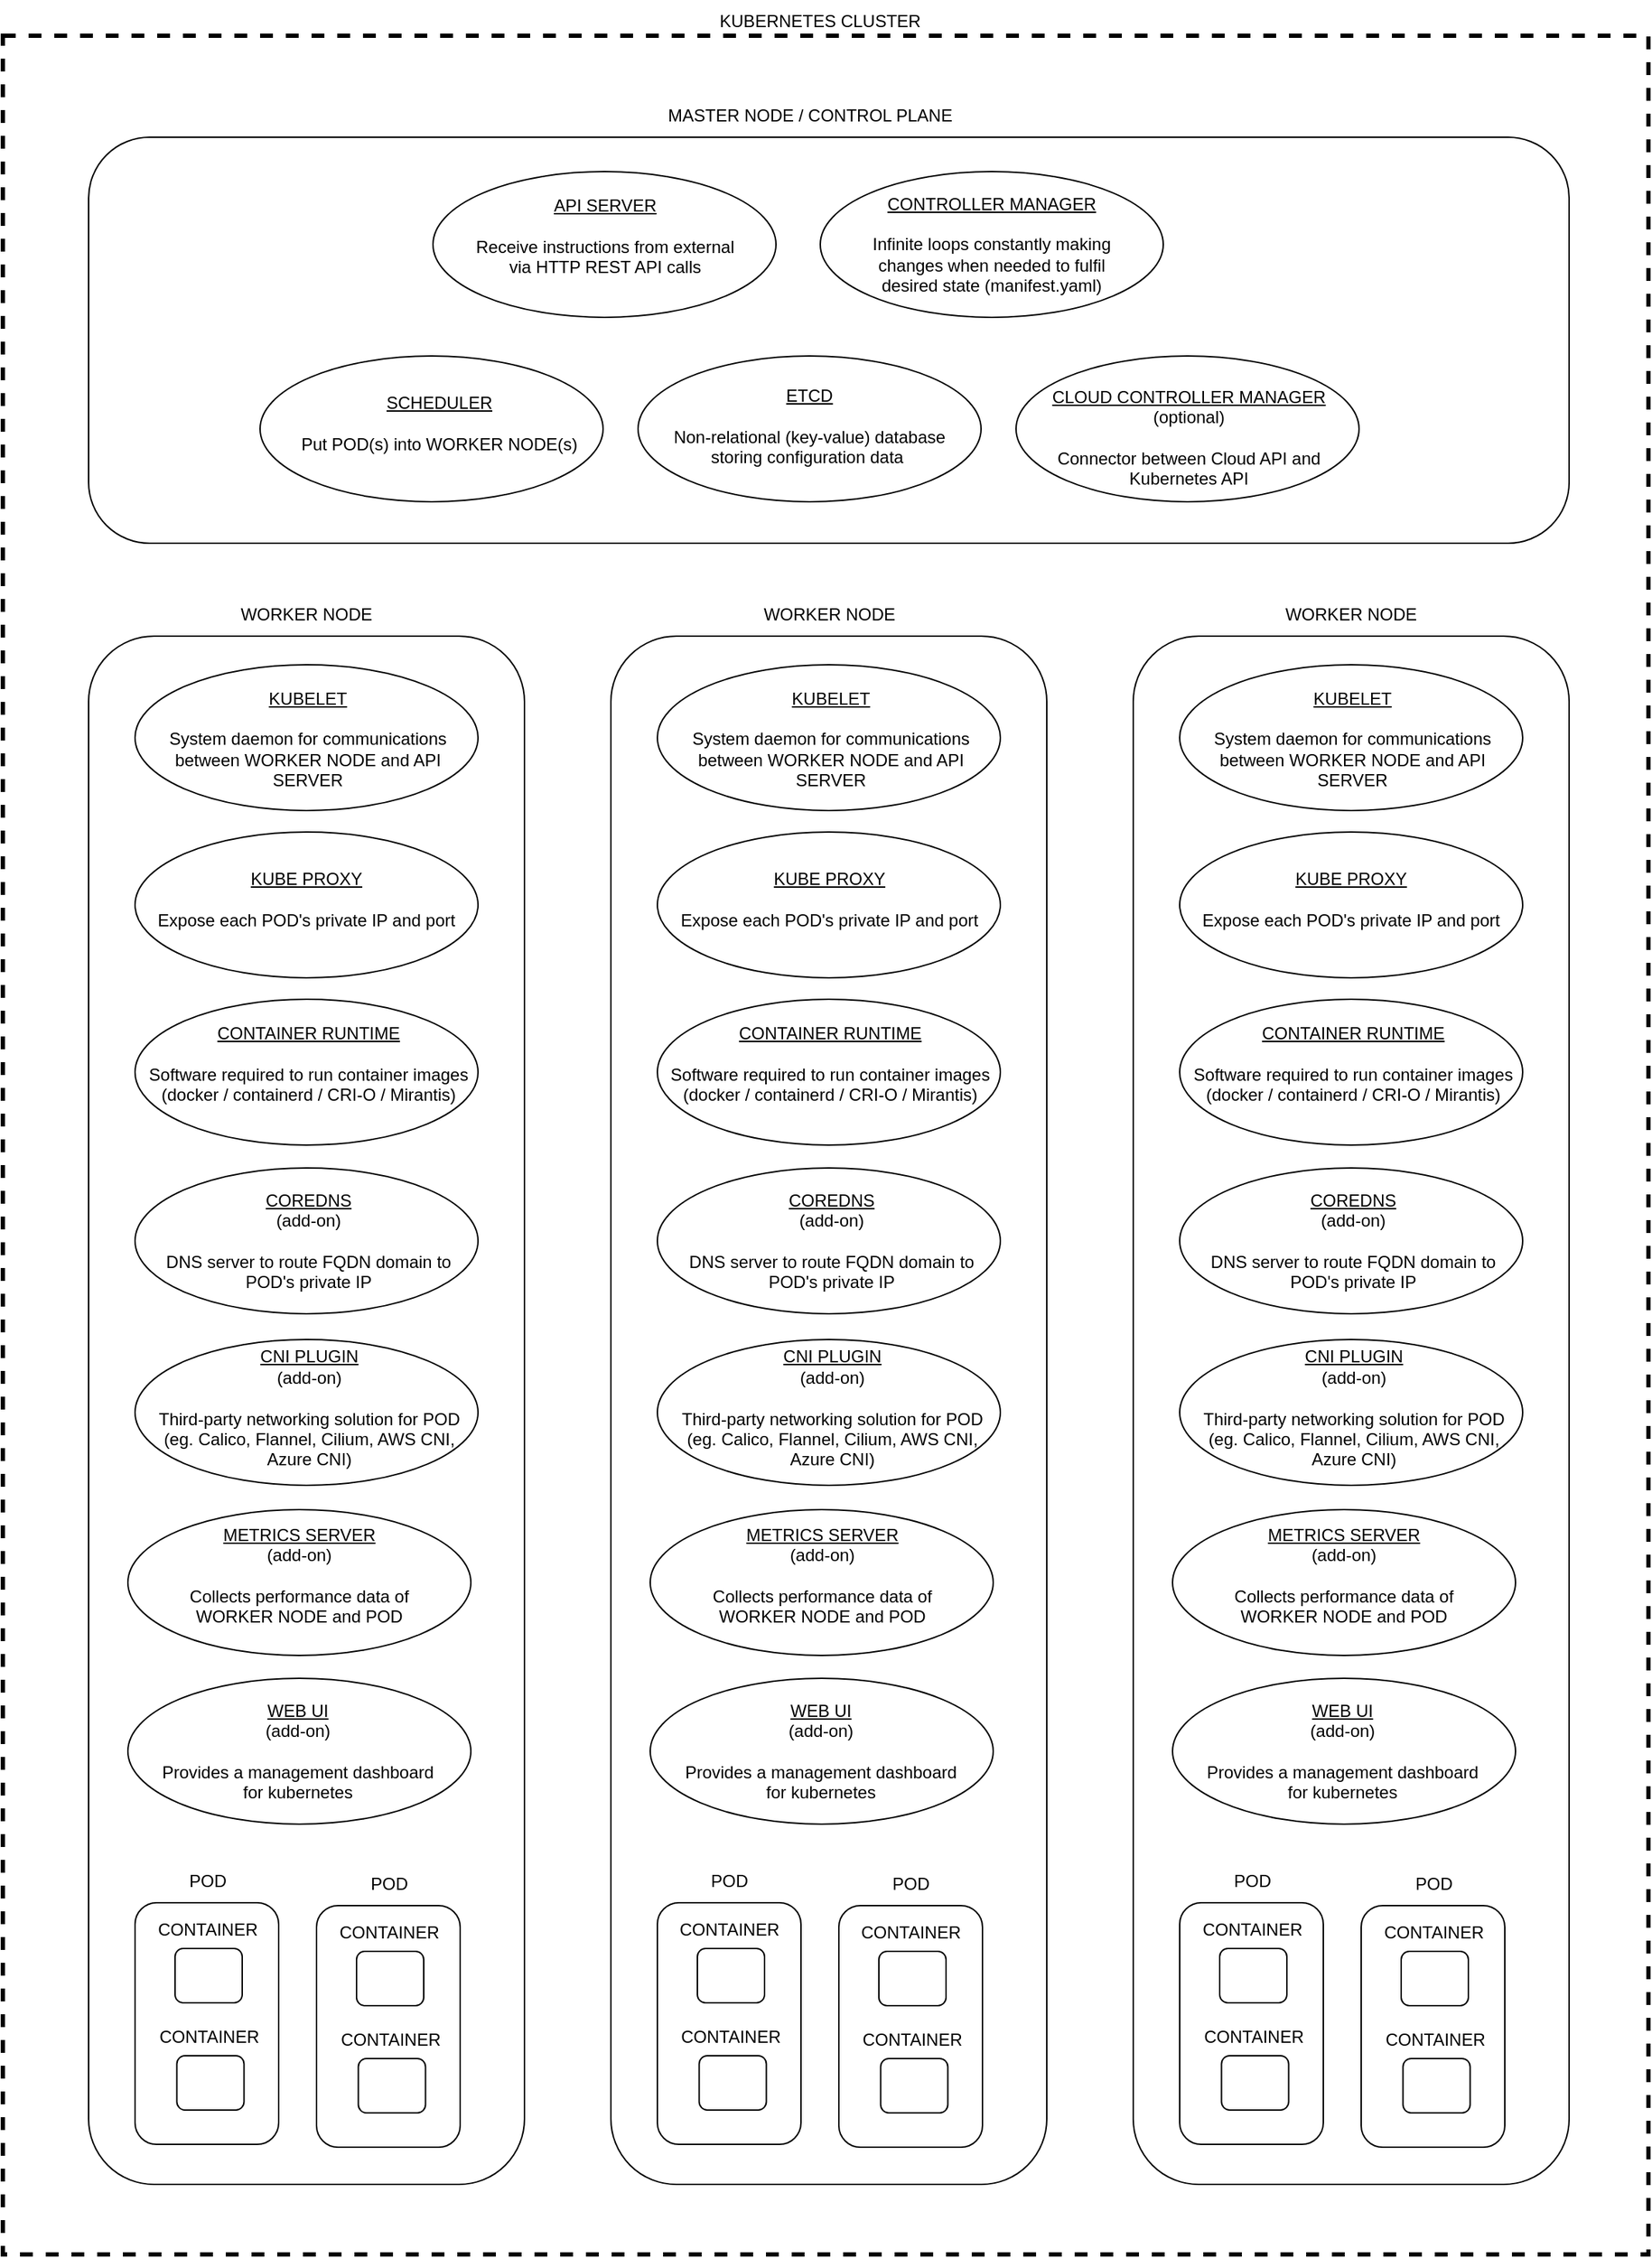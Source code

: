 <mxfile version="22.0.2" type="device">
  <diagram name="Page-1" id="2U9mXMDFkQdWKMgx4MdH">
    <mxGraphModel dx="1234" dy="1214" grid="0" gridSize="10" guides="1" tooltips="1" connect="1" arrows="1" fold="1" page="1" pageScale="1" pageWidth="827" pageHeight="1169" math="0" shadow="0">
      <root>
        <mxCell id="0" />
        <mxCell id="1" parent="0" />
        <mxCell id="VsSTc1LzKZpiPV4-nfJD-3" value="" style="rounded=0;whiteSpace=wrap;html=1;fillColor=none;strokeWidth=3;dashed=1;" vertex="1" parent="1">
          <mxGeometry x="95" y="46" width="1151.5" height="1552" as="geometry" />
        </mxCell>
        <mxCell id="VsSTc1LzKZpiPV4-nfJD-32" value="" style="ellipse;whiteSpace=wrap;html=1;fillColor=none;" vertex="1" parent="1">
          <mxGeometry x="275" y="270" width="240" height="102" as="geometry" />
        </mxCell>
        <mxCell id="VsSTc1LzKZpiPV4-nfJD-31" value="" style="ellipse;whiteSpace=wrap;html=1;fillColor=none;" vertex="1" parent="1">
          <mxGeometry x="804" y="270" width="240" height="102" as="geometry" />
        </mxCell>
        <mxCell id="VsSTc1LzKZpiPV4-nfJD-30" value="" style="ellipse;whiteSpace=wrap;html=1;fillColor=none;" vertex="1" parent="1">
          <mxGeometry x="667" y="141" width="240" height="102" as="geometry" />
        </mxCell>
        <mxCell id="VsSTc1LzKZpiPV4-nfJD-1" value="" style="rounded=1;whiteSpace=wrap;html=1;fillColor=none;strokeWidth=1;" vertex="1" parent="1">
          <mxGeometry x="155" y="117" width="1036" height="284" as="geometry" />
        </mxCell>
        <mxCell id="VsSTc1LzKZpiPV4-nfJD-2" value="KUBERNETES CLUSTER" style="text;html=1;strokeColor=none;fillColor=none;align=center;verticalAlign=middle;whiteSpace=wrap;rounded=0;" vertex="1" parent="1">
          <mxGeometry x="568.5" y="21" width="196" height="30" as="geometry" />
        </mxCell>
        <mxCell id="VsSTc1LzKZpiPV4-nfJD-4" value="MASTER NODE / CONTROL PLANE" style="text;html=1;strokeColor=none;fillColor=none;align=center;verticalAlign=middle;whiteSpace=wrap;rounded=0;" vertex="1" parent="1">
          <mxGeometry x="554.5" y="87" width="210" height="30" as="geometry" />
        </mxCell>
        <mxCell id="VsSTc1LzKZpiPV4-nfJD-5" value="WORKER NODE" style="text;html=1;strokeColor=none;fillColor=none;align=center;verticalAlign=middle;whiteSpace=wrap;rounded=0;" vertex="1" parent="1">
          <mxGeometry x="251" y="436" width="113" height="30" as="geometry" />
        </mxCell>
        <mxCell id="VsSTc1LzKZpiPV4-nfJD-12" value="" style="rounded=1;whiteSpace=wrap;html=1;fillColor=none;strokeWidth=1;" vertex="1" parent="1">
          <mxGeometry x="155" y="466" width="305" height="1083" as="geometry" />
        </mxCell>
        <mxCell id="VsSTc1LzKZpiPV4-nfJD-15" value="&lt;u&gt;CLOUD CONTROLLER MANAGER&lt;/u&gt;&lt;br&gt;(optional)&lt;br&gt;&lt;br&gt;Connector between Cloud API and Kubernetes API" style="text;html=1;strokeColor=none;fillColor=none;align=center;verticalAlign=middle;whiteSpace=wrap;rounded=0;" vertex="1" parent="1">
          <mxGeometry x="827" y="286" width="196" height="81" as="geometry" />
        </mxCell>
        <mxCell id="VsSTc1LzKZpiPV4-nfJD-28" value="" style="ellipse;whiteSpace=wrap;html=1;fillColor=none;" vertex="1" parent="1">
          <mxGeometry x="539.5" y="270" width="240" height="102" as="geometry" />
        </mxCell>
        <mxCell id="VsSTc1LzKZpiPV4-nfJD-11" value="&lt;u&gt;CONTROLLER MANAGER&lt;/u&gt;&lt;br&gt;&lt;br&gt;Infinite loops constantly making changes when needed to fulfil desired state (manifest.yaml)" style="text;html=1;strokeColor=none;fillColor=none;align=center;verticalAlign=middle;whiteSpace=wrap;rounded=0;" vertex="1" parent="1">
          <mxGeometry x="697" y="151.5" width="180" height="81" as="geometry" />
        </mxCell>
        <mxCell id="VsSTc1LzKZpiPV4-nfJD-7" value="&lt;u&gt;API SERVER&lt;/u&gt;&lt;br&gt;&lt;br&gt;Receive instructions from external via HTTP REST API calls" style="text;html=1;strokeColor=none;fillColor=none;align=center;verticalAlign=middle;whiteSpace=wrap;rounded=0;" vertex="1" parent="1">
          <mxGeometry x="422.5" y="155" width="187" height="62" as="geometry" />
        </mxCell>
        <mxCell id="VsSTc1LzKZpiPV4-nfJD-10" value="&lt;u&gt;ETCD&lt;/u&gt;&lt;br&gt;&lt;br&gt;Non-relational (key-value) database storing configuration data&amp;nbsp;" style="text;html=1;strokeColor=none;fillColor=none;align=center;verticalAlign=middle;whiteSpace=wrap;rounded=0;" vertex="1" parent="1">
          <mxGeometry x="557" y="288" width="205" height="62" as="geometry" />
        </mxCell>
        <mxCell id="VsSTc1LzKZpiPV4-nfJD-9" value="&lt;u&gt;SCHEDULER&lt;/u&gt;&lt;br&gt;&lt;br&gt;Put POD(s) into WORKER NODE(s)" style="text;html=1;strokeColor=none;fillColor=none;align=center;verticalAlign=middle;whiteSpace=wrap;rounded=0;" vertex="1" parent="1">
          <mxGeometry x="300.5" y="288" width="198.5" height="58" as="geometry" />
        </mxCell>
        <mxCell id="VsSTc1LzKZpiPV4-nfJD-29" value="" style="ellipse;whiteSpace=wrap;html=1;fillColor=none;" vertex="1" parent="1">
          <mxGeometry x="396" y="141" width="240" height="102" as="geometry" />
        </mxCell>
        <mxCell id="VsSTc1LzKZpiPV4-nfJD-18" value="&lt;u&gt;CONTAINER RUNTIME&lt;/u&gt;&lt;br&gt;&lt;br&gt;Software required to run container images (docker / containerd / CRI-O / Mirantis)" style="text;html=1;strokeColor=none;fillColor=none;align=center;verticalAlign=middle;whiteSpace=wrap;rounded=0;" vertex="1" parent="1">
          <mxGeometry x="187.5" y="732" width="242" height="66" as="geometry" />
        </mxCell>
        <mxCell id="VsSTc1LzKZpiPV4-nfJD-36" value="" style="ellipse;whiteSpace=wrap;html=1;fillColor=none;" vertex="1" parent="1">
          <mxGeometry x="187.5" y="486" width="240" height="102" as="geometry" />
        </mxCell>
        <mxCell id="VsSTc1LzKZpiPV4-nfJD-37" value="" style="ellipse;whiteSpace=wrap;html=1;fillColor=none;" vertex="1" parent="1">
          <mxGeometry x="187.5" y="603" width="240" height="102" as="geometry" />
        </mxCell>
        <mxCell id="VsSTc1LzKZpiPV4-nfJD-38" value="" style="ellipse;whiteSpace=wrap;html=1;fillColor=none;" vertex="1" parent="1">
          <mxGeometry x="187.5" y="720" width="240" height="102" as="geometry" />
        </mxCell>
        <mxCell id="VsSTc1LzKZpiPV4-nfJD-51" value="&lt;u&gt;KUBE PROXY&lt;/u&gt;&lt;br&gt;&lt;br&gt;Expose each POD&#39;s private IP and port" style="text;html=1;strokeColor=none;fillColor=none;align=center;verticalAlign=middle;whiteSpace=wrap;rounded=0;" vertex="1" parent="1">
          <mxGeometry x="200" y="614" width="215" height="71" as="geometry" />
        </mxCell>
        <mxCell id="VsSTc1LzKZpiPV4-nfJD-53" value="" style="rounded=1;whiteSpace=wrap;html=1;fillColor=none;strokeWidth=1;" vertex="1" parent="1">
          <mxGeometry x="187.5" y="1352" width="100.5" height="169" as="geometry" />
        </mxCell>
        <mxCell id="VsSTc1LzKZpiPV4-nfJD-56" value="POD" style="text;html=1;strokeColor=none;fillColor=none;align=center;verticalAlign=middle;whiteSpace=wrap;rounded=0;" vertex="1" parent="1">
          <mxGeometry x="206.5" y="1322" width="62.5" height="30" as="geometry" />
        </mxCell>
        <mxCell id="VsSTc1LzKZpiPV4-nfJD-70" value="&lt;u&gt;KUBELET&lt;/u&gt;&lt;br&gt;&lt;br&gt;System daemon for communications between WORKER NODE and API SERVER" style="text;html=1;strokeColor=none;fillColor=none;align=center;verticalAlign=middle;whiteSpace=wrap;rounded=0;" vertex="1" parent="1">
          <mxGeometry x="208" y="499" width="201" height="77" as="geometry" />
        </mxCell>
        <mxCell id="VsSTc1LzKZpiPV4-nfJD-83" value="" style="rounded=1;whiteSpace=wrap;html=1;fillColor=none;strokeWidth=1;" vertex="1" parent="1">
          <mxGeometry x="216.75" y="1459" width="47" height="38" as="geometry" />
        </mxCell>
        <mxCell id="VsSTc1LzKZpiPV4-nfJD-84" value="CONTAINER" style="text;html=1;strokeColor=none;fillColor=none;align=center;verticalAlign=middle;whiteSpace=wrap;rounded=0;" vertex="1" parent="1">
          <mxGeometry x="207.75" y="1431" width="62.5" height="30" as="geometry" />
        </mxCell>
        <mxCell id="VsSTc1LzKZpiPV4-nfJD-89" value="" style="rounded=1;whiteSpace=wrap;html=1;fillColor=none;strokeWidth=1;" vertex="1" parent="1">
          <mxGeometry x="215.5" y="1384" width="47" height="38" as="geometry" />
        </mxCell>
        <mxCell id="VsSTc1LzKZpiPV4-nfJD-90" value="CONTAINER" style="text;html=1;strokeColor=none;fillColor=none;align=center;verticalAlign=middle;whiteSpace=wrap;rounded=0;" vertex="1" parent="1">
          <mxGeometry x="206.5" y="1356" width="62.5" height="30" as="geometry" />
        </mxCell>
        <mxCell id="VsSTc1LzKZpiPV4-nfJD-93" value="" style="rounded=1;whiteSpace=wrap;html=1;fillColor=none;strokeWidth=1;" vertex="1" parent="1">
          <mxGeometry x="314.5" y="1354" width="100.5" height="169" as="geometry" />
        </mxCell>
        <mxCell id="VsSTc1LzKZpiPV4-nfJD-94" value="POD" style="text;html=1;strokeColor=none;fillColor=none;align=center;verticalAlign=middle;whiteSpace=wrap;rounded=0;" vertex="1" parent="1">
          <mxGeometry x="333.5" y="1324" width="62.5" height="30" as="geometry" />
        </mxCell>
        <mxCell id="VsSTc1LzKZpiPV4-nfJD-95" value="" style="rounded=1;whiteSpace=wrap;html=1;fillColor=none;strokeWidth=1;" vertex="1" parent="1">
          <mxGeometry x="343.75" y="1461" width="47" height="38" as="geometry" />
        </mxCell>
        <mxCell id="VsSTc1LzKZpiPV4-nfJD-96" value="CONTAINER" style="text;html=1;strokeColor=none;fillColor=none;align=center;verticalAlign=middle;whiteSpace=wrap;rounded=0;" vertex="1" parent="1">
          <mxGeometry x="334.75" y="1433" width="62.5" height="30" as="geometry" />
        </mxCell>
        <mxCell id="VsSTc1LzKZpiPV4-nfJD-97" value="" style="rounded=1;whiteSpace=wrap;html=1;fillColor=none;strokeWidth=1;" vertex="1" parent="1">
          <mxGeometry x="342.5" y="1386" width="47" height="38" as="geometry" />
        </mxCell>
        <mxCell id="VsSTc1LzKZpiPV4-nfJD-98" value="CONTAINER" style="text;html=1;strokeColor=none;fillColor=none;align=center;verticalAlign=middle;whiteSpace=wrap;rounded=0;" vertex="1" parent="1">
          <mxGeometry x="333.5" y="1358" width="62.5" height="30" as="geometry" />
        </mxCell>
        <mxCell id="VsSTc1LzKZpiPV4-nfJD-125" value="" style="ellipse;whiteSpace=wrap;html=1;fillColor=none;" vertex="1" parent="1">
          <mxGeometry x="187.5" y="838" width="240" height="102" as="geometry" />
        </mxCell>
        <mxCell id="VsSTc1LzKZpiPV4-nfJD-126" value="" style="ellipse;whiteSpace=wrap;html=1;fillColor=none;" vertex="1" parent="1">
          <mxGeometry x="187.5" y="958" width="240" height="102" as="geometry" />
        </mxCell>
        <mxCell id="VsSTc1LzKZpiPV4-nfJD-127" value="" style="ellipse;whiteSpace=wrap;html=1;fillColor=none;" vertex="1" parent="1">
          <mxGeometry x="182.5" y="1077" width="240" height="102" as="geometry" />
        </mxCell>
        <mxCell id="VsSTc1LzKZpiPV4-nfJD-128" value="" style="ellipse;whiteSpace=wrap;html=1;fillColor=none;" vertex="1" parent="1">
          <mxGeometry x="182.5" y="1195" width="240" height="102" as="geometry" />
        </mxCell>
        <mxCell id="VsSTc1LzKZpiPV4-nfJD-138" value="&lt;u&gt;COREDNS&lt;/u&gt;&lt;br&gt;(add-on)&lt;br&gt;&lt;br&gt;DNS server to route FQDN domain to POD&#39;s private IP" style="text;html=1;strokeColor=none;fillColor=none;align=center;verticalAlign=middle;whiteSpace=wrap;rounded=0;" vertex="1" parent="1">
          <mxGeometry x="203" y="857" width="212" height="64" as="geometry" />
        </mxCell>
        <mxCell id="VsSTc1LzKZpiPV4-nfJD-143" value="&lt;u&gt;CNI PLUGIN&lt;/u&gt;&lt;br&gt;(add-on)&lt;br&gt;&lt;br&gt;Third-party networking solution for POD&lt;br&gt;(eg. Calico, Flannel, Cilium, AWS CNI, Azure CNI)" style="text;html=1;strokeColor=none;fillColor=none;align=center;verticalAlign=middle;whiteSpace=wrap;rounded=0;" vertex="1" parent="1">
          <mxGeometry x="203" y="962" width="213" height="87" as="geometry" />
        </mxCell>
        <mxCell id="VsSTc1LzKZpiPV4-nfJD-145" value="&lt;u&gt;METRICS SERVER&lt;/u&gt;&lt;br&gt;(add-on)&lt;br&gt;&lt;br&gt;Collects performance data of WORKER NODE and POD" style="text;html=1;strokeColor=none;fillColor=none;align=center;verticalAlign=middle;whiteSpace=wrap;rounded=0;" vertex="1" parent="1">
          <mxGeometry x="205" y="1085.5" width="195" height="75" as="geometry" />
        </mxCell>
        <mxCell id="VsSTc1LzKZpiPV4-nfJD-147" value="&lt;u&gt;WEB UI&lt;/u&gt;&lt;br&gt;(add-on)&lt;br&gt;&lt;br&gt;Provides a management dashboard for kubernetes" style="text;html=1;strokeColor=none;fillColor=none;align=center;verticalAlign=middle;whiteSpace=wrap;rounded=0;" vertex="1" parent="1">
          <mxGeometry x="203" y="1208.5" width="196.75" height="75" as="geometry" />
        </mxCell>
        <mxCell id="VsSTc1LzKZpiPV4-nfJD-148" value="WORKER NODE" style="text;html=1;strokeColor=none;fillColor=none;align=center;verticalAlign=middle;whiteSpace=wrap;rounded=0;" vertex="1" parent="1">
          <mxGeometry x="982" y="436" width="113" height="30" as="geometry" />
        </mxCell>
        <mxCell id="VsSTc1LzKZpiPV4-nfJD-149" value="" style="rounded=1;whiteSpace=wrap;html=1;fillColor=none;strokeWidth=1;" vertex="1" parent="1">
          <mxGeometry x="886" y="466" width="305" height="1083" as="geometry" />
        </mxCell>
        <mxCell id="VsSTc1LzKZpiPV4-nfJD-150" value="&lt;u&gt;CONTAINER RUNTIME&lt;/u&gt;&lt;br&gt;&lt;br&gt;Software required to run container images (docker / containerd / CRI-O / Mirantis)" style="text;html=1;strokeColor=none;fillColor=none;align=center;verticalAlign=middle;whiteSpace=wrap;rounded=0;" vertex="1" parent="1">
          <mxGeometry x="918.5" y="732" width="242" height="66" as="geometry" />
        </mxCell>
        <mxCell id="VsSTc1LzKZpiPV4-nfJD-151" value="" style="ellipse;whiteSpace=wrap;html=1;fillColor=none;" vertex="1" parent="1">
          <mxGeometry x="918.5" y="486" width="240" height="102" as="geometry" />
        </mxCell>
        <mxCell id="VsSTc1LzKZpiPV4-nfJD-152" value="" style="ellipse;whiteSpace=wrap;html=1;fillColor=none;" vertex="1" parent="1">
          <mxGeometry x="918.5" y="603" width="240" height="102" as="geometry" />
        </mxCell>
        <mxCell id="VsSTc1LzKZpiPV4-nfJD-153" value="" style="ellipse;whiteSpace=wrap;html=1;fillColor=none;" vertex="1" parent="1">
          <mxGeometry x="918.5" y="720" width="240" height="102" as="geometry" />
        </mxCell>
        <mxCell id="VsSTc1LzKZpiPV4-nfJD-154" value="&lt;u&gt;KUBE PROXY&lt;/u&gt;&lt;br&gt;&lt;br&gt;Expose each POD&#39;s private IP and port" style="text;html=1;strokeColor=none;fillColor=none;align=center;verticalAlign=middle;whiteSpace=wrap;rounded=0;" vertex="1" parent="1">
          <mxGeometry x="931" y="614" width="215" height="71" as="geometry" />
        </mxCell>
        <mxCell id="VsSTc1LzKZpiPV4-nfJD-155" value="" style="rounded=1;whiteSpace=wrap;html=1;fillColor=none;strokeWidth=1;" vertex="1" parent="1">
          <mxGeometry x="918.5" y="1352" width="100.5" height="169" as="geometry" />
        </mxCell>
        <mxCell id="VsSTc1LzKZpiPV4-nfJD-156" value="POD" style="text;html=1;strokeColor=none;fillColor=none;align=center;verticalAlign=middle;whiteSpace=wrap;rounded=0;" vertex="1" parent="1">
          <mxGeometry x="937.5" y="1322" width="62.5" height="30" as="geometry" />
        </mxCell>
        <mxCell id="VsSTc1LzKZpiPV4-nfJD-157" value="&lt;u&gt;KUBELET&lt;/u&gt;&lt;br&gt;&lt;br&gt;System daemon for communications between WORKER NODE and API SERVER" style="text;html=1;strokeColor=none;fillColor=none;align=center;verticalAlign=middle;whiteSpace=wrap;rounded=0;" vertex="1" parent="1">
          <mxGeometry x="939" y="499" width="201" height="77" as="geometry" />
        </mxCell>
        <mxCell id="VsSTc1LzKZpiPV4-nfJD-158" value="" style="rounded=1;whiteSpace=wrap;html=1;fillColor=none;strokeWidth=1;" vertex="1" parent="1">
          <mxGeometry x="947.75" y="1459" width="47" height="38" as="geometry" />
        </mxCell>
        <mxCell id="VsSTc1LzKZpiPV4-nfJD-159" value="CONTAINER" style="text;html=1;strokeColor=none;fillColor=none;align=center;verticalAlign=middle;whiteSpace=wrap;rounded=0;" vertex="1" parent="1">
          <mxGeometry x="938.75" y="1431" width="62.5" height="30" as="geometry" />
        </mxCell>
        <mxCell id="VsSTc1LzKZpiPV4-nfJD-160" value="" style="rounded=1;whiteSpace=wrap;html=1;fillColor=none;strokeWidth=1;" vertex="1" parent="1">
          <mxGeometry x="946.5" y="1384" width="47" height="38" as="geometry" />
        </mxCell>
        <mxCell id="VsSTc1LzKZpiPV4-nfJD-161" value="CONTAINER" style="text;html=1;strokeColor=none;fillColor=none;align=center;verticalAlign=middle;whiteSpace=wrap;rounded=0;" vertex="1" parent="1">
          <mxGeometry x="937.5" y="1356" width="62.5" height="30" as="geometry" />
        </mxCell>
        <mxCell id="VsSTc1LzKZpiPV4-nfJD-162" value="" style="rounded=1;whiteSpace=wrap;html=1;fillColor=none;strokeWidth=1;" vertex="1" parent="1">
          <mxGeometry x="1045.5" y="1354" width="100.5" height="169" as="geometry" />
        </mxCell>
        <mxCell id="VsSTc1LzKZpiPV4-nfJD-163" value="POD" style="text;html=1;strokeColor=none;fillColor=none;align=center;verticalAlign=middle;whiteSpace=wrap;rounded=0;" vertex="1" parent="1">
          <mxGeometry x="1064.5" y="1324" width="62.5" height="30" as="geometry" />
        </mxCell>
        <mxCell id="VsSTc1LzKZpiPV4-nfJD-164" value="" style="rounded=1;whiteSpace=wrap;html=1;fillColor=none;strokeWidth=1;" vertex="1" parent="1">
          <mxGeometry x="1074.75" y="1461" width="47" height="38" as="geometry" />
        </mxCell>
        <mxCell id="VsSTc1LzKZpiPV4-nfJD-165" value="CONTAINER" style="text;html=1;strokeColor=none;fillColor=none;align=center;verticalAlign=middle;whiteSpace=wrap;rounded=0;" vertex="1" parent="1">
          <mxGeometry x="1065.75" y="1433" width="62.5" height="30" as="geometry" />
        </mxCell>
        <mxCell id="VsSTc1LzKZpiPV4-nfJD-166" value="" style="rounded=1;whiteSpace=wrap;html=1;fillColor=none;strokeWidth=1;" vertex="1" parent="1">
          <mxGeometry x="1073.5" y="1386" width="47" height="38" as="geometry" />
        </mxCell>
        <mxCell id="VsSTc1LzKZpiPV4-nfJD-167" value="CONTAINER" style="text;html=1;strokeColor=none;fillColor=none;align=center;verticalAlign=middle;whiteSpace=wrap;rounded=0;" vertex="1" parent="1">
          <mxGeometry x="1064.5" y="1358" width="62.5" height="30" as="geometry" />
        </mxCell>
        <mxCell id="VsSTc1LzKZpiPV4-nfJD-168" value="" style="ellipse;whiteSpace=wrap;html=1;fillColor=none;" vertex="1" parent="1">
          <mxGeometry x="918.5" y="838" width="240" height="102" as="geometry" />
        </mxCell>
        <mxCell id="VsSTc1LzKZpiPV4-nfJD-169" value="" style="ellipse;whiteSpace=wrap;html=1;fillColor=none;" vertex="1" parent="1">
          <mxGeometry x="918.5" y="958" width="240" height="102" as="geometry" />
        </mxCell>
        <mxCell id="VsSTc1LzKZpiPV4-nfJD-170" value="" style="ellipse;whiteSpace=wrap;html=1;fillColor=none;" vertex="1" parent="1">
          <mxGeometry x="913.5" y="1077" width="240" height="102" as="geometry" />
        </mxCell>
        <mxCell id="VsSTc1LzKZpiPV4-nfJD-171" value="" style="ellipse;whiteSpace=wrap;html=1;fillColor=none;" vertex="1" parent="1">
          <mxGeometry x="913.5" y="1195" width="240" height="102" as="geometry" />
        </mxCell>
        <mxCell id="VsSTc1LzKZpiPV4-nfJD-172" value="&lt;u&gt;COREDNS&lt;/u&gt;&lt;br&gt;(add-on)&lt;br&gt;&lt;br&gt;DNS server to route FQDN domain to POD&#39;s private IP" style="text;html=1;strokeColor=none;fillColor=none;align=center;verticalAlign=middle;whiteSpace=wrap;rounded=0;" vertex="1" parent="1">
          <mxGeometry x="934" y="857" width="212" height="64" as="geometry" />
        </mxCell>
        <mxCell id="VsSTc1LzKZpiPV4-nfJD-173" value="&lt;u&gt;CNI PLUGIN&lt;/u&gt;&lt;br&gt;(add-on)&lt;br&gt;&lt;br&gt;Third-party networking solution for POD&lt;br&gt;(eg. Calico, Flannel, Cilium, AWS CNI, Azure CNI)" style="text;html=1;strokeColor=none;fillColor=none;align=center;verticalAlign=middle;whiteSpace=wrap;rounded=0;" vertex="1" parent="1">
          <mxGeometry x="934" y="962" width="213" height="87" as="geometry" />
        </mxCell>
        <mxCell id="VsSTc1LzKZpiPV4-nfJD-174" value="&lt;u&gt;METRICS SERVER&lt;/u&gt;&lt;br&gt;(add-on)&lt;br&gt;&lt;br&gt;Collects performance data of WORKER NODE and POD" style="text;html=1;strokeColor=none;fillColor=none;align=center;verticalAlign=middle;whiteSpace=wrap;rounded=0;" vertex="1" parent="1">
          <mxGeometry x="936" y="1085.5" width="195" height="75" as="geometry" />
        </mxCell>
        <mxCell id="VsSTc1LzKZpiPV4-nfJD-175" value="&lt;u&gt;WEB UI&lt;/u&gt;&lt;br&gt;(add-on)&lt;br&gt;&lt;br&gt;Provides a management dashboard for kubernetes" style="text;html=1;strokeColor=none;fillColor=none;align=center;verticalAlign=middle;whiteSpace=wrap;rounded=0;" vertex="1" parent="1">
          <mxGeometry x="934" y="1208.5" width="196.75" height="75" as="geometry" />
        </mxCell>
        <mxCell id="VsSTc1LzKZpiPV4-nfJD-176" value="WORKER NODE" style="text;html=1;strokeColor=none;fillColor=none;align=center;verticalAlign=middle;whiteSpace=wrap;rounded=0;" vertex="1" parent="1">
          <mxGeometry x="616.5" y="436" width="113" height="30" as="geometry" />
        </mxCell>
        <mxCell id="VsSTc1LzKZpiPV4-nfJD-177" value="" style="rounded=1;whiteSpace=wrap;html=1;fillColor=none;strokeWidth=1;" vertex="1" parent="1">
          <mxGeometry x="520.5" y="466" width="305" height="1083" as="geometry" />
        </mxCell>
        <mxCell id="VsSTc1LzKZpiPV4-nfJD-178" value="&lt;u&gt;CONTAINER RUNTIME&lt;/u&gt;&lt;br&gt;&lt;br&gt;Software required to run container images (docker / containerd / CRI-O / Mirantis)" style="text;html=1;strokeColor=none;fillColor=none;align=center;verticalAlign=middle;whiteSpace=wrap;rounded=0;" vertex="1" parent="1">
          <mxGeometry x="553" y="732" width="242" height="66" as="geometry" />
        </mxCell>
        <mxCell id="VsSTc1LzKZpiPV4-nfJD-179" value="" style="ellipse;whiteSpace=wrap;html=1;fillColor=none;" vertex="1" parent="1">
          <mxGeometry x="553" y="486" width="240" height="102" as="geometry" />
        </mxCell>
        <mxCell id="VsSTc1LzKZpiPV4-nfJD-180" value="" style="ellipse;whiteSpace=wrap;html=1;fillColor=none;" vertex="1" parent="1">
          <mxGeometry x="553" y="603" width="240" height="102" as="geometry" />
        </mxCell>
        <mxCell id="VsSTc1LzKZpiPV4-nfJD-181" value="" style="ellipse;whiteSpace=wrap;html=1;fillColor=none;" vertex="1" parent="1">
          <mxGeometry x="553" y="720" width="240" height="102" as="geometry" />
        </mxCell>
        <mxCell id="VsSTc1LzKZpiPV4-nfJD-182" value="&lt;u&gt;KUBE PROXY&lt;/u&gt;&lt;br&gt;&lt;br&gt;Expose each POD&#39;s private IP and port" style="text;html=1;strokeColor=none;fillColor=none;align=center;verticalAlign=middle;whiteSpace=wrap;rounded=0;" vertex="1" parent="1">
          <mxGeometry x="565.5" y="614" width="215" height="71" as="geometry" />
        </mxCell>
        <mxCell id="VsSTc1LzKZpiPV4-nfJD-183" value="" style="rounded=1;whiteSpace=wrap;html=1;fillColor=none;strokeWidth=1;" vertex="1" parent="1">
          <mxGeometry x="553" y="1352" width="100.5" height="169" as="geometry" />
        </mxCell>
        <mxCell id="VsSTc1LzKZpiPV4-nfJD-184" value="POD" style="text;html=1;strokeColor=none;fillColor=none;align=center;verticalAlign=middle;whiteSpace=wrap;rounded=0;" vertex="1" parent="1">
          <mxGeometry x="572" y="1322" width="62.5" height="30" as="geometry" />
        </mxCell>
        <mxCell id="VsSTc1LzKZpiPV4-nfJD-185" value="&lt;u&gt;KUBELET&lt;/u&gt;&lt;br&gt;&lt;br&gt;System daemon for communications between WORKER NODE and API SERVER" style="text;html=1;strokeColor=none;fillColor=none;align=center;verticalAlign=middle;whiteSpace=wrap;rounded=0;" vertex="1" parent="1">
          <mxGeometry x="573.5" y="499" width="201" height="77" as="geometry" />
        </mxCell>
        <mxCell id="VsSTc1LzKZpiPV4-nfJD-186" value="" style="rounded=1;whiteSpace=wrap;html=1;fillColor=none;strokeWidth=1;" vertex="1" parent="1">
          <mxGeometry x="582.25" y="1459" width="47" height="38" as="geometry" />
        </mxCell>
        <mxCell id="VsSTc1LzKZpiPV4-nfJD-187" value="CONTAINER" style="text;html=1;strokeColor=none;fillColor=none;align=center;verticalAlign=middle;whiteSpace=wrap;rounded=0;" vertex="1" parent="1">
          <mxGeometry x="573.25" y="1431" width="62.5" height="30" as="geometry" />
        </mxCell>
        <mxCell id="VsSTc1LzKZpiPV4-nfJD-188" value="" style="rounded=1;whiteSpace=wrap;html=1;fillColor=none;strokeWidth=1;" vertex="1" parent="1">
          <mxGeometry x="581" y="1384" width="47" height="38" as="geometry" />
        </mxCell>
        <mxCell id="VsSTc1LzKZpiPV4-nfJD-189" value="CONTAINER" style="text;html=1;strokeColor=none;fillColor=none;align=center;verticalAlign=middle;whiteSpace=wrap;rounded=0;" vertex="1" parent="1">
          <mxGeometry x="572" y="1356" width="62.5" height="30" as="geometry" />
        </mxCell>
        <mxCell id="VsSTc1LzKZpiPV4-nfJD-190" value="" style="rounded=1;whiteSpace=wrap;html=1;fillColor=none;strokeWidth=1;" vertex="1" parent="1">
          <mxGeometry x="680" y="1354" width="100.5" height="169" as="geometry" />
        </mxCell>
        <mxCell id="VsSTc1LzKZpiPV4-nfJD-191" value="POD" style="text;html=1;strokeColor=none;fillColor=none;align=center;verticalAlign=middle;whiteSpace=wrap;rounded=0;" vertex="1" parent="1">
          <mxGeometry x="699" y="1324" width="62.5" height="30" as="geometry" />
        </mxCell>
        <mxCell id="VsSTc1LzKZpiPV4-nfJD-192" value="" style="rounded=1;whiteSpace=wrap;html=1;fillColor=none;strokeWidth=1;" vertex="1" parent="1">
          <mxGeometry x="709.25" y="1461" width="47" height="38" as="geometry" />
        </mxCell>
        <mxCell id="VsSTc1LzKZpiPV4-nfJD-193" value="CONTAINER" style="text;html=1;strokeColor=none;fillColor=none;align=center;verticalAlign=middle;whiteSpace=wrap;rounded=0;" vertex="1" parent="1">
          <mxGeometry x="700.25" y="1433" width="62.5" height="30" as="geometry" />
        </mxCell>
        <mxCell id="VsSTc1LzKZpiPV4-nfJD-194" value="" style="rounded=1;whiteSpace=wrap;html=1;fillColor=none;strokeWidth=1;" vertex="1" parent="1">
          <mxGeometry x="708" y="1386" width="47" height="38" as="geometry" />
        </mxCell>
        <mxCell id="VsSTc1LzKZpiPV4-nfJD-195" value="CONTAINER" style="text;html=1;strokeColor=none;fillColor=none;align=center;verticalAlign=middle;whiteSpace=wrap;rounded=0;" vertex="1" parent="1">
          <mxGeometry x="699" y="1358" width="62.5" height="30" as="geometry" />
        </mxCell>
        <mxCell id="VsSTc1LzKZpiPV4-nfJD-196" value="" style="ellipse;whiteSpace=wrap;html=1;fillColor=none;" vertex="1" parent="1">
          <mxGeometry x="553" y="838" width="240" height="102" as="geometry" />
        </mxCell>
        <mxCell id="VsSTc1LzKZpiPV4-nfJD-197" value="" style="ellipse;whiteSpace=wrap;html=1;fillColor=none;" vertex="1" parent="1">
          <mxGeometry x="553" y="958" width="240" height="102" as="geometry" />
        </mxCell>
        <mxCell id="VsSTc1LzKZpiPV4-nfJD-198" value="" style="ellipse;whiteSpace=wrap;html=1;fillColor=none;" vertex="1" parent="1">
          <mxGeometry x="548" y="1077" width="240" height="102" as="geometry" />
        </mxCell>
        <mxCell id="VsSTc1LzKZpiPV4-nfJD-199" value="" style="ellipse;whiteSpace=wrap;html=1;fillColor=none;" vertex="1" parent="1">
          <mxGeometry x="548" y="1195" width="240" height="102" as="geometry" />
        </mxCell>
        <mxCell id="VsSTc1LzKZpiPV4-nfJD-200" value="&lt;u&gt;COREDNS&lt;/u&gt;&lt;br&gt;(add-on)&lt;br&gt;&lt;br&gt;DNS server to route FQDN domain to POD&#39;s private IP" style="text;html=1;strokeColor=none;fillColor=none;align=center;verticalAlign=middle;whiteSpace=wrap;rounded=0;" vertex="1" parent="1">
          <mxGeometry x="568.5" y="857" width="212" height="64" as="geometry" />
        </mxCell>
        <mxCell id="VsSTc1LzKZpiPV4-nfJD-201" value="&lt;u&gt;CNI PLUGIN&lt;/u&gt;&lt;br&gt;(add-on)&lt;br&gt;&lt;br&gt;Third-party networking solution for POD&lt;br&gt;(eg. Calico, Flannel, Cilium, AWS CNI, Azure CNI)" style="text;html=1;strokeColor=none;fillColor=none;align=center;verticalAlign=middle;whiteSpace=wrap;rounded=0;" vertex="1" parent="1">
          <mxGeometry x="568.5" y="962" width="213" height="87" as="geometry" />
        </mxCell>
        <mxCell id="VsSTc1LzKZpiPV4-nfJD-202" value="&lt;u&gt;METRICS SERVER&lt;/u&gt;&lt;br&gt;(add-on)&lt;br&gt;&lt;br&gt;Collects performance data of WORKER NODE and POD" style="text;html=1;strokeColor=none;fillColor=none;align=center;verticalAlign=middle;whiteSpace=wrap;rounded=0;" vertex="1" parent="1">
          <mxGeometry x="570.5" y="1085.5" width="195" height="75" as="geometry" />
        </mxCell>
        <mxCell id="VsSTc1LzKZpiPV4-nfJD-203" value="&lt;u&gt;WEB UI&lt;/u&gt;&lt;br&gt;(add-on)&lt;br&gt;&lt;br&gt;Provides a management dashboard for kubernetes" style="text;html=1;strokeColor=none;fillColor=none;align=center;verticalAlign=middle;whiteSpace=wrap;rounded=0;" vertex="1" parent="1">
          <mxGeometry x="568.5" y="1208.5" width="196.75" height="75" as="geometry" />
        </mxCell>
      </root>
    </mxGraphModel>
  </diagram>
</mxfile>
